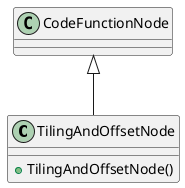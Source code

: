 @startuml
class TilingAndOffsetNode {
    + TilingAndOffsetNode()
}
CodeFunctionNode <|-- TilingAndOffsetNode
@enduml
